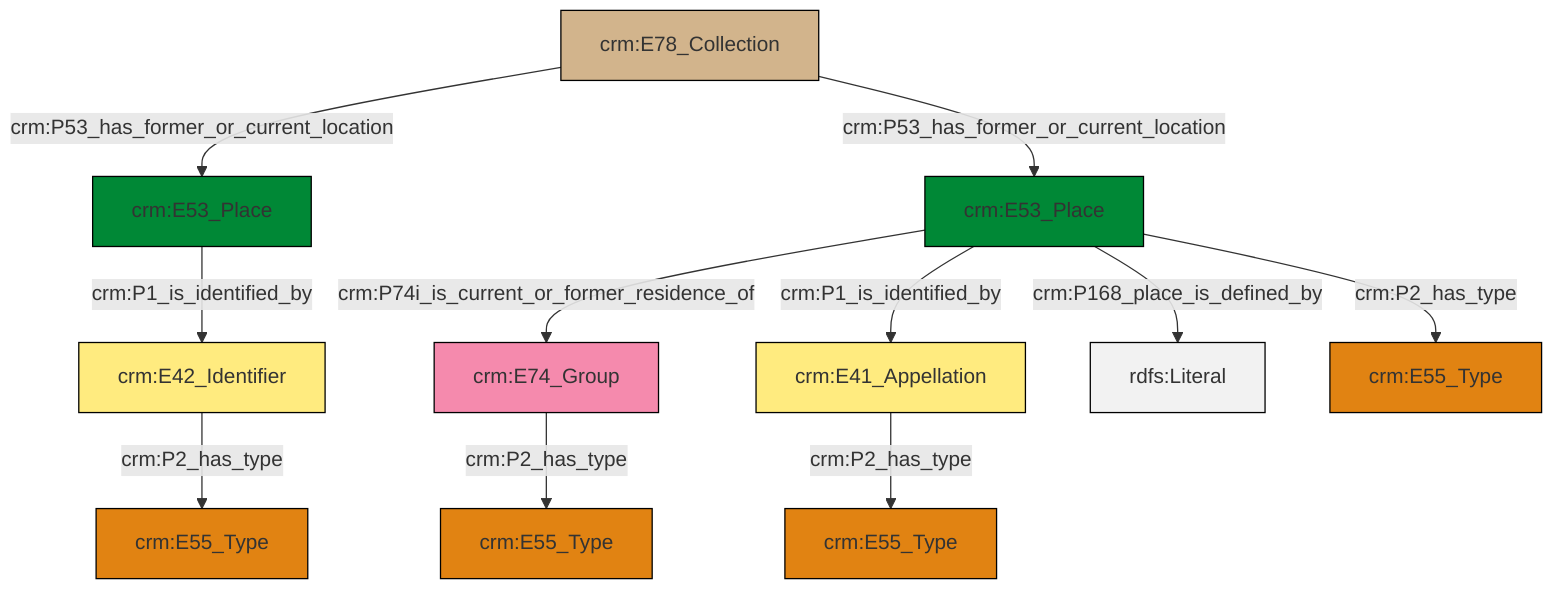 graph TD
classDef Literal fill:#f2f2f2,stroke:#000000;
classDef CRM_Entity fill:#FFFFFF,stroke:#000000;
classDef Temporal_Entity fill:#00C9E6, stroke:#000000;
classDef Type fill:#E18312, stroke:#000000;
classDef Time-Span fill:#2C9C91, stroke:#000000;
classDef Appellation fill:#FFEB7F, stroke:#000000;
classDef Place fill:#008836, stroke:#000000;
classDef Persistent_Item fill:#B266B2, stroke:#000000;
classDef Conceptual_Object fill:#FFD700, stroke:#000000;
classDef Physical_Thing fill:#D2B48C, stroke:#000000;
classDef Actor fill:#f58aad, stroke:#000000;
classDef PC_Classes fill:#4ce600, stroke:#000000;
classDef Multi fill:#cccccc,stroke:#000000;

2["crm:E42_Identifier"]:::Appellation -->|crm:P2_has_type| 6["crm:E55_Type"]:::Type
7["crm:E53_Place"]:::Place -->|crm:P168_place_is_defined_by| 8[rdfs:Literal]:::Literal
7["crm:E53_Place"]:::Place -->|crm:P74i_is_current_or_former_residence_of| 4["crm:E74_Group"]:::Actor
4["crm:E74_Group"]:::Actor -->|crm:P2_has_type| 9["crm:E55_Type"]:::Type
7["crm:E53_Place"]:::Place -->|crm:P2_has_type| 11["crm:E55_Type"]:::Type
14["crm:E78_Collection"]:::Physical_Thing -->|crm:P53_has_former_or_current_location| 12["crm:E53_Place"]:::Place
12["crm:E53_Place"]:::Place -->|crm:P1_is_identified_by| 2["crm:E42_Identifier"]:::Appellation
0["crm:E41_Appellation"]:::Appellation -->|crm:P2_has_type| 15["crm:E55_Type"]:::Type
7["crm:E53_Place"]:::Place -->|crm:P1_is_identified_by| 0["crm:E41_Appellation"]:::Appellation
14["crm:E78_Collection"]:::Physical_Thing -->|crm:P53_has_former_or_current_location| 7["crm:E53_Place"]:::Place